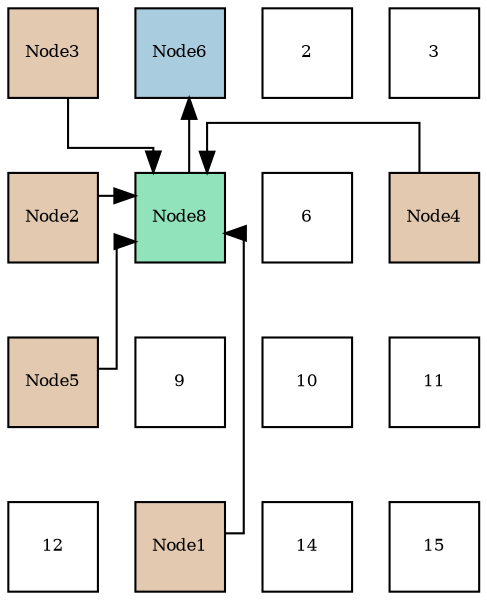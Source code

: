 digraph layout{
 rankdir=TB;
 splines=ortho;
 node [style=filled shape=square fixedsize=true width=0.6];
0[label="Node3", fontsize=8, fillcolor="#e3c9af"];
1[label="Node6", fontsize=8, fillcolor="#a9ccde"];
2[label="2", fontsize=8, fillcolor="#ffffff"];
3[label="3", fontsize=8, fillcolor="#ffffff"];
4[label="Node2", fontsize=8, fillcolor="#e3c9af"];
5[label="Node8", fontsize=8, fillcolor="#91e3bb"];
6[label="6", fontsize=8, fillcolor="#ffffff"];
7[label="Node4", fontsize=8, fillcolor="#e3c9af"];
8[label="Node5", fontsize=8, fillcolor="#e3c9af"];
9[label="9", fontsize=8, fillcolor="#ffffff"];
10[label="10", fontsize=8, fillcolor="#ffffff"];
11[label="11", fontsize=8, fillcolor="#ffffff"];
12[label="12", fontsize=8, fillcolor="#ffffff"];
13[label="Node1", fontsize=8, fillcolor="#e3c9af"];
14[label="14", fontsize=8, fillcolor="#ffffff"];
15[label="15", fontsize=8, fillcolor="#ffffff"];
edge [constraint=false, style=vis];5 -> 1;
13 -> 5;
4 -> 5;
0 -> 5;
7 -> 5;
8 -> 5;
edge [constraint=true, style=invis];
0 -> 4 -> 8 -> 12;
1 -> 5 -> 9 -> 13;
2 -> 6 -> 10 -> 14;
3 -> 7 -> 11 -> 15;
rank = same {0 -> 1 -> 2 -> 3};
rank = same {4 -> 5 -> 6 -> 7};
rank = same {8 -> 9 -> 10 -> 11};
rank = same {12 -> 13 -> 14 -> 15};
}